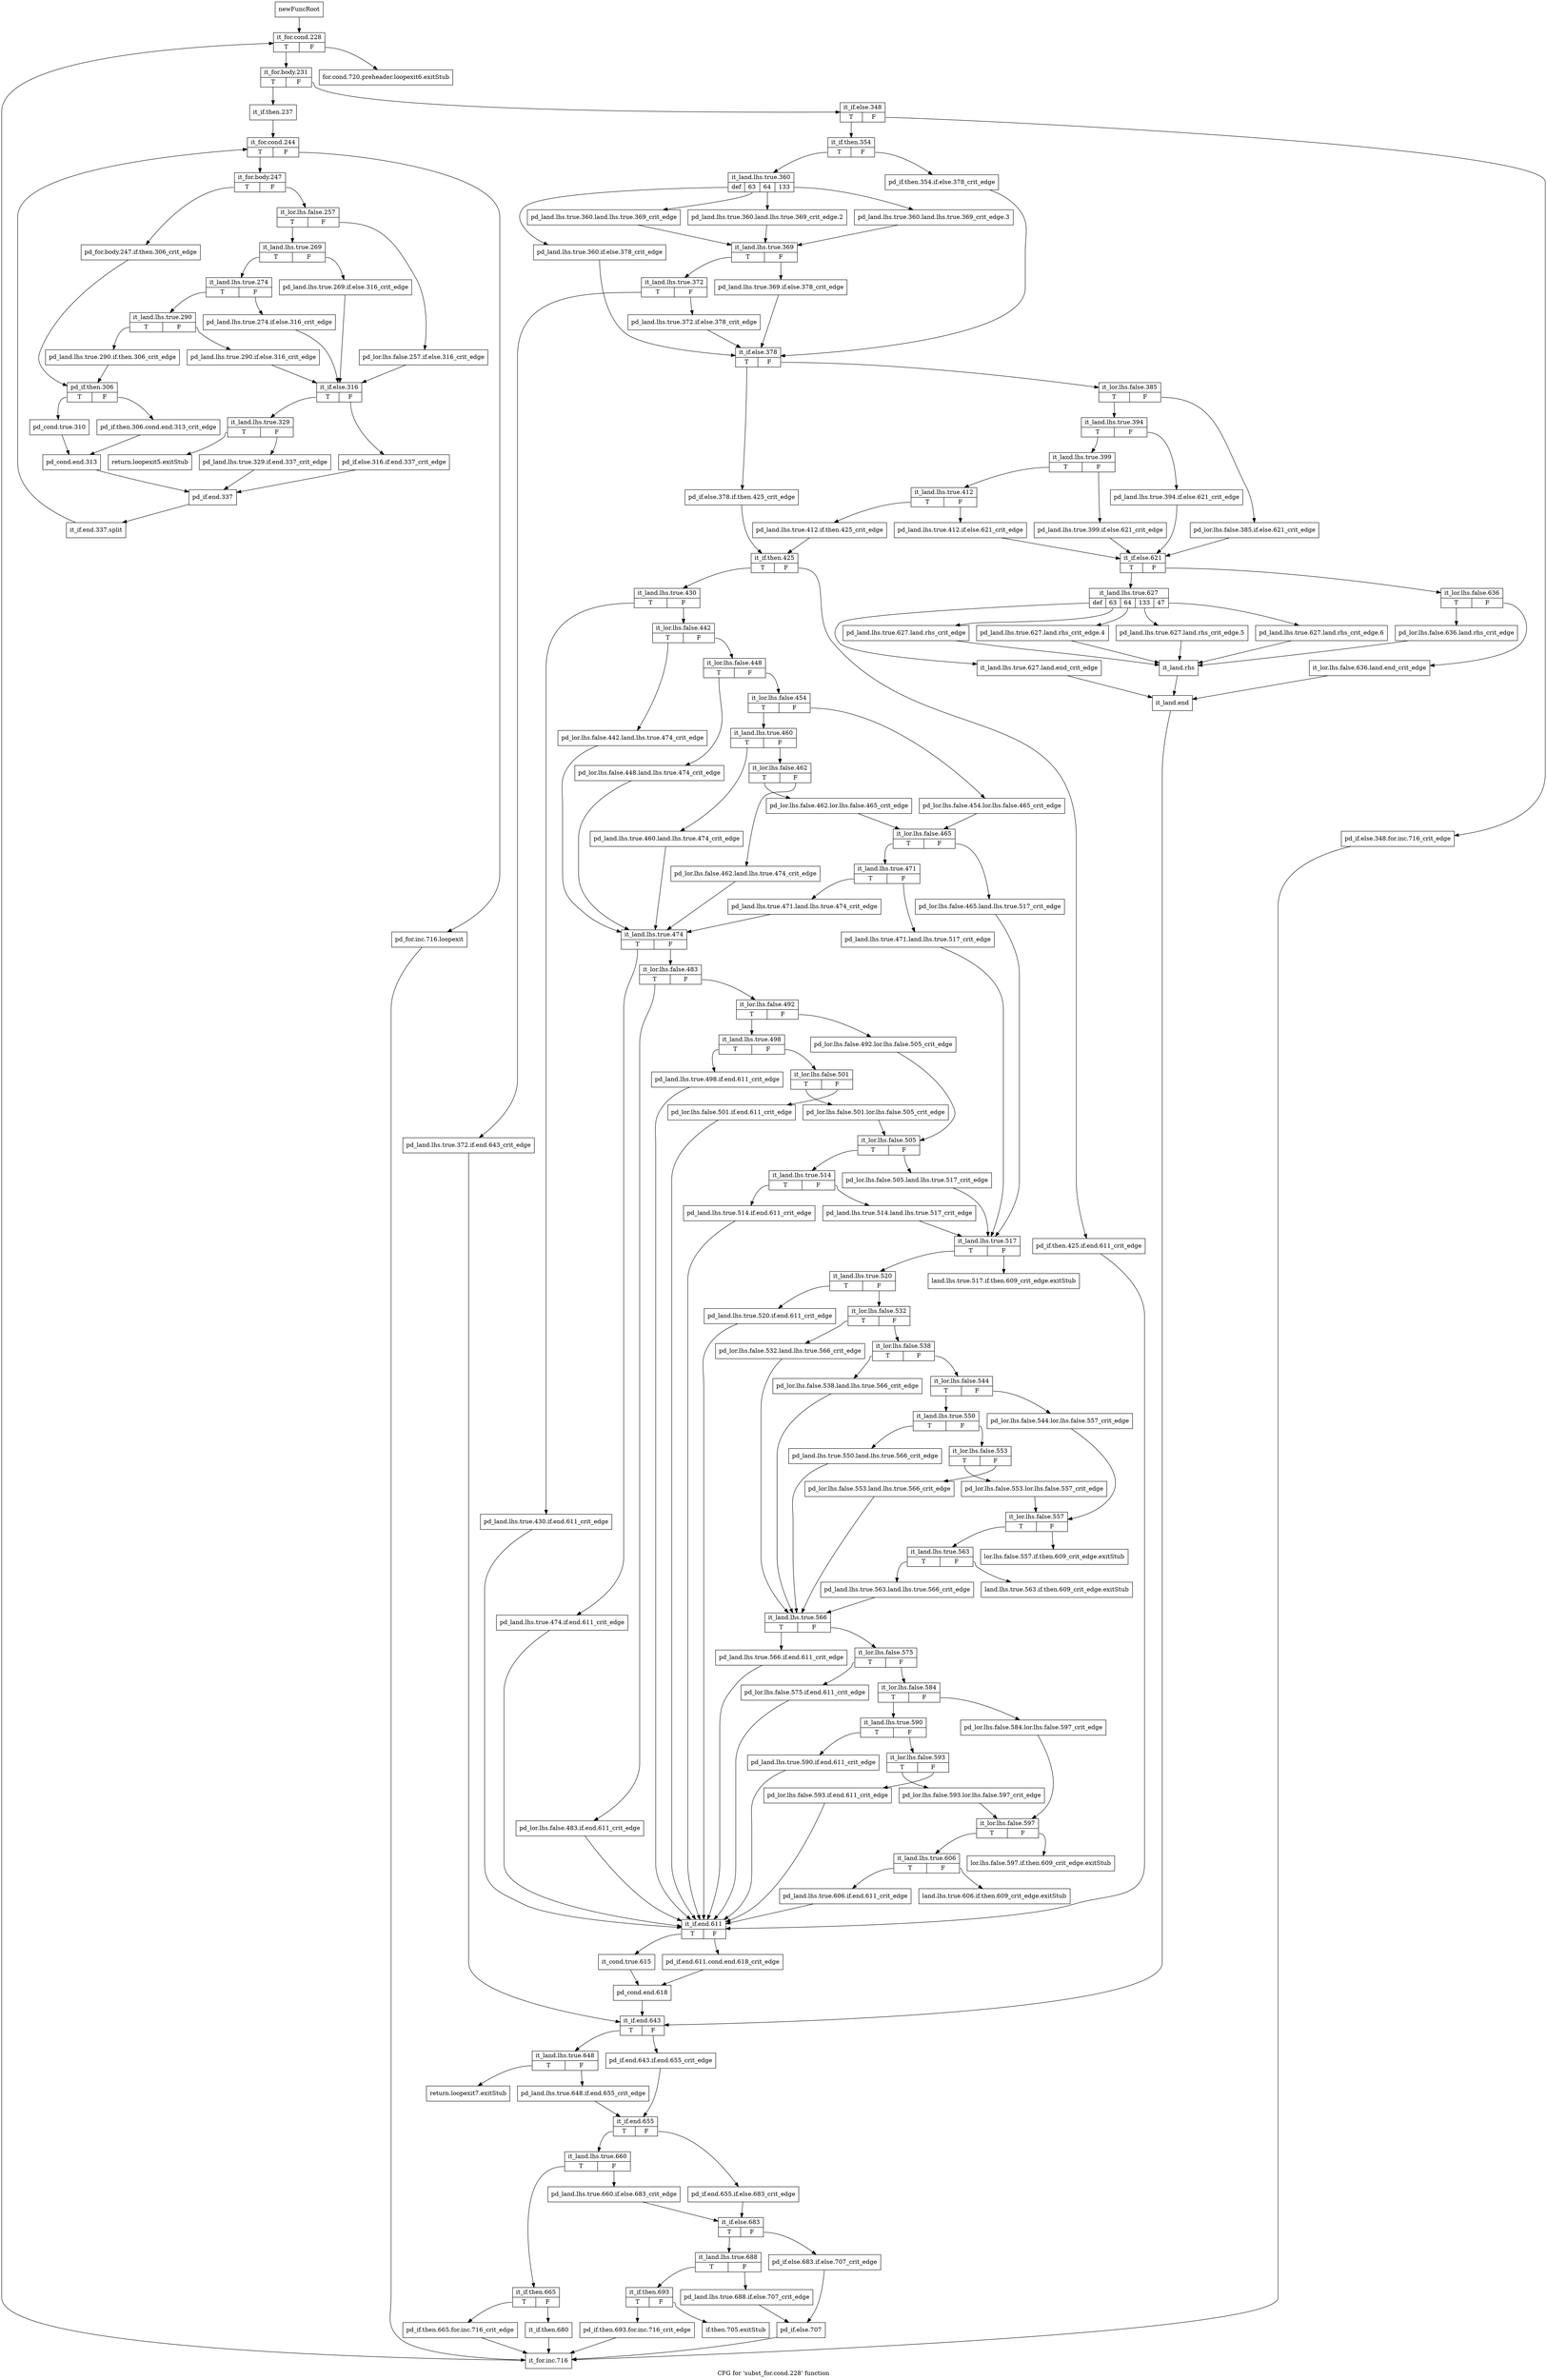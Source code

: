 digraph "CFG for 'subst_for.cond.228' function" {
	label="CFG for 'subst_for.cond.228' function";

	Node0xa624ea0 [shape=record,label="{newFuncRoot}"];
	Node0xa624ea0 -> Node0xa6251c0;
	Node0xa624ef0 [shape=record,label="{for.cond.720.preheader.loopexit6.exitStub}"];
	Node0xa624f40 [shape=record,label="{land.lhs.true.517.if.then.609_crit_edge.exitStub}"];
	Node0xa624f90 [shape=record,label="{lor.lhs.false.557.if.then.609_crit_edge.exitStub}"];
	Node0xa624fe0 [shape=record,label="{land.lhs.true.563.if.then.609_crit_edge.exitStub}"];
	Node0xa625030 [shape=record,label="{lor.lhs.false.597.if.then.609_crit_edge.exitStub}"];
	Node0xa625080 [shape=record,label="{land.lhs.true.606.if.then.609_crit_edge.exitStub}"];
	Node0xa6250d0 [shape=record,label="{return.loopexit7.exitStub}"];
	Node0xa625120 [shape=record,label="{if.then.705.exitStub}"];
	Node0xa625170 [shape=record,label="{return.loopexit5.exitStub}"];
	Node0xa6251c0 [shape=record,label="{it_for.cond.228|{<s0>T|<s1>F}}"];
	Node0xa6251c0:s0 -> Node0xa625210;
	Node0xa6251c0:s1 -> Node0xa624ef0;
	Node0xa625210 [shape=record,label="{it_for.body.231|{<s0>T|<s1>F}}"];
	Node0xa625210:s0 -> Node0xa6279c0;
	Node0xa625210:s1 -> Node0xa625260;
	Node0xa625260 [shape=record,label="{it_if.else.348|{<s0>T|<s1>F}}"];
	Node0xa625260:s0 -> Node0xa625300;
	Node0xa625260:s1 -> Node0xa6252b0;
	Node0xa6252b0 [shape=record,label="{pd_if.else.348.for.inc.716_crit_edge}"];
	Node0xa6252b0 -> Node0xa627ab0;
	Node0xa625300 [shape=record,label="{it_if.then.354|{<s0>T|<s1>F}}"];
	Node0xa625300:s0 -> Node0xa6253a0;
	Node0xa625300:s1 -> Node0xa625350;
	Node0xa625350 [shape=record,label="{pd_if.then.354.if.else.378_crit_edge}"];
	Node0xa625350 -> Node0xa6256c0;
	Node0xa6253a0 [shape=record,label="{it_land.lhs.true.360|{<s0>def|<s1>63|<s2>64|<s3>133}}"];
	Node0xa6253a0:s0 -> Node0xa625670;
	Node0xa6253a0:s1 -> Node0xa625490;
	Node0xa6253a0:s2 -> Node0xa625440;
	Node0xa6253a0:s3 -> Node0xa6253f0;
	Node0xa6253f0 [shape=record,label="{pd_land.lhs.true.360.land.lhs.true.369_crit_edge.3}"];
	Node0xa6253f0 -> Node0xa6254e0;
	Node0xa625440 [shape=record,label="{pd_land.lhs.true.360.land.lhs.true.369_crit_edge.2}"];
	Node0xa625440 -> Node0xa6254e0;
	Node0xa625490 [shape=record,label="{pd_land.lhs.true.360.land.lhs.true.369_crit_edge}"];
	Node0xa625490 -> Node0xa6254e0;
	Node0xa6254e0 [shape=record,label="{it_land.lhs.true.369|{<s0>T|<s1>F}}"];
	Node0xa6254e0:s0 -> Node0xa625580;
	Node0xa6254e0:s1 -> Node0xa625530;
	Node0xa625530 [shape=record,label="{pd_land.lhs.true.369.if.else.378_crit_edge}"];
	Node0xa625530 -> Node0xa6256c0;
	Node0xa625580 [shape=record,label="{it_land.lhs.true.372|{<s0>T|<s1>F}}"];
	Node0xa625580:s0 -> Node0xa625620;
	Node0xa625580:s1 -> Node0xa6255d0;
	Node0xa6255d0 [shape=record,label="{pd_land.lhs.true.372.if.else.378_crit_edge}"];
	Node0xa6255d0 -> Node0xa6256c0;
	Node0xa625620 [shape=record,label="{pd_land.lhs.true.372.if.end.643_crit_edge}"];
	Node0xa625620 -> Node0xa627420;
	Node0xa625670 [shape=record,label="{pd_land.lhs.true.360.if.else.378_crit_edge}"];
	Node0xa625670 -> Node0xa6256c0;
	Node0xa6256c0 [shape=record,label="{it_if.else.378|{<s0>T|<s1>F}}"];
	Node0xa6256c0:s0 -> Node0xa625da0;
	Node0xa6256c0:s1 -> Node0xa625710;
	Node0xa625710 [shape=record,label="{it_lor.lhs.false.385|{<s0>T|<s1>F}}"];
	Node0xa625710:s0 -> Node0xa6257b0;
	Node0xa625710:s1 -> Node0xa625760;
	Node0xa625760 [shape=record,label="{pd_lor.lhs.false.385.if.else.621_crit_edge}"];
	Node0xa625760 -> Node0xa625990;
	Node0xa6257b0 [shape=record,label="{it_land.lhs.true.394|{<s0>T|<s1>F}}"];
	Node0xa6257b0:s0 -> Node0xa625850;
	Node0xa6257b0:s1 -> Node0xa625800;
	Node0xa625800 [shape=record,label="{pd_land.lhs.true.394.if.else.621_crit_edge}"];
	Node0xa625800 -> Node0xa625990;
	Node0xa625850 [shape=record,label="{it_land.lhs.true.399|{<s0>T|<s1>F}}"];
	Node0xa625850:s0 -> Node0xa6258f0;
	Node0xa625850:s1 -> Node0xa6258a0;
	Node0xa6258a0 [shape=record,label="{pd_land.lhs.true.399.if.else.621_crit_edge}"];
	Node0xa6258a0 -> Node0xa625990;
	Node0xa6258f0 [shape=record,label="{it_land.lhs.true.412|{<s0>T|<s1>F}}"];
	Node0xa6258f0:s0 -> Node0xa625d50;
	Node0xa6258f0:s1 -> Node0xa625940;
	Node0xa625940 [shape=record,label="{pd_land.lhs.true.412.if.else.621_crit_edge}"];
	Node0xa625940 -> Node0xa625990;
	Node0xa625990 [shape=record,label="{it_if.else.621|{<s0>T|<s1>F}}"];
	Node0xa625990:s0 -> Node0xa625ad0;
	Node0xa625990:s1 -> Node0xa6259e0;
	Node0xa6259e0 [shape=record,label="{it_lor.lhs.false.636|{<s0>T|<s1>F}}"];
	Node0xa6259e0:s0 -> Node0xa625a80;
	Node0xa6259e0:s1 -> Node0xa625a30;
	Node0xa625a30 [shape=record,label="{it_lor.lhs.false.636.land.end_crit_edge}"];
	Node0xa625a30 -> Node0xa625d00;
	Node0xa625a80 [shape=record,label="{pd_lor.lhs.false.636.land.rhs_crit_edge}"];
	Node0xa625a80 -> Node0xa625c60;
	Node0xa625ad0 [shape=record,label="{it_land.lhs.true.627|{<s0>def|<s1>63|<s2>64|<s3>133|<s4>47}}"];
	Node0xa625ad0:s0 -> Node0xa625cb0;
	Node0xa625ad0:s1 -> Node0xa625c10;
	Node0xa625ad0:s2 -> Node0xa625bc0;
	Node0xa625ad0:s3 -> Node0xa625b70;
	Node0xa625ad0:s4 -> Node0xa625b20;
	Node0xa625b20 [shape=record,label="{pd_land.lhs.true.627.land.rhs_crit_edge.6}"];
	Node0xa625b20 -> Node0xa625c60;
	Node0xa625b70 [shape=record,label="{pd_land.lhs.true.627.land.rhs_crit_edge.5}"];
	Node0xa625b70 -> Node0xa625c60;
	Node0xa625bc0 [shape=record,label="{pd_land.lhs.true.627.land.rhs_crit_edge.4}"];
	Node0xa625bc0 -> Node0xa625c60;
	Node0xa625c10 [shape=record,label="{pd_land.lhs.true.627.land.rhs_crit_edge}"];
	Node0xa625c10 -> Node0xa625c60;
	Node0xa625c60 [shape=record,label="{it_land.rhs}"];
	Node0xa625c60 -> Node0xa625d00;
	Node0xa625cb0 [shape=record,label="{it_land.lhs.true.627.land.end_crit_edge}"];
	Node0xa625cb0 -> Node0xa625d00;
	Node0xa625d00 [shape=record,label="{it_land.end}"];
	Node0xa625d00 -> Node0xa627420;
	Node0xa625d50 [shape=record,label="{pd_land.lhs.true.412.if.then.425_crit_edge}"];
	Node0xa625d50 -> Node0xa625df0;
	Node0xa625da0 [shape=record,label="{pd_if.else.378.if.then.425_crit_edge}"];
	Node0xa625da0 -> Node0xa625df0;
	Node0xa625df0 [shape=record,label="{it_if.then.425|{<s0>T|<s1>F}}"];
	Node0xa625df0:s0 -> Node0xa625e90;
	Node0xa625df0:s1 -> Node0xa625e40;
	Node0xa625e40 [shape=record,label="{pd_if.then.425.if.end.611_crit_edge}"];
	Node0xa625e40 -> Node0xa6272e0;
	Node0xa625e90 [shape=record,label="{it_land.lhs.true.430|{<s0>T|<s1>F}}"];
	Node0xa625e90:s0 -> Node0xa627290;
	Node0xa625e90:s1 -> Node0xa625ee0;
	Node0xa625ee0 [shape=record,label="{it_lor.lhs.false.442|{<s0>T|<s1>F}}"];
	Node0xa625ee0:s0 -> Node0xa626390;
	Node0xa625ee0:s1 -> Node0xa625f30;
	Node0xa625f30 [shape=record,label="{it_lor.lhs.false.448|{<s0>T|<s1>F}}"];
	Node0xa625f30:s0 -> Node0xa626340;
	Node0xa625f30:s1 -> Node0xa625f80;
	Node0xa625f80 [shape=record,label="{it_lor.lhs.false.454|{<s0>T|<s1>F}}"];
	Node0xa625f80:s0 -> Node0xa626020;
	Node0xa625f80:s1 -> Node0xa625fd0;
	Node0xa625fd0 [shape=record,label="{pd_lor.lhs.false.454.lor.lhs.false.465_crit_edge}"];
	Node0xa625fd0 -> Node0xa626160;
	Node0xa626020 [shape=record,label="{it_land.lhs.true.460|{<s0>T|<s1>F}}"];
	Node0xa626020:s0 -> Node0xa6262f0;
	Node0xa626020:s1 -> Node0xa626070;
	Node0xa626070 [shape=record,label="{it_lor.lhs.false.462|{<s0>T|<s1>F}}"];
	Node0xa626070:s0 -> Node0xa626110;
	Node0xa626070:s1 -> Node0xa6260c0;
	Node0xa6260c0 [shape=record,label="{pd_lor.lhs.false.462.land.lhs.true.474_crit_edge}"];
	Node0xa6260c0 -> Node0xa6263e0;
	Node0xa626110 [shape=record,label="{pd_lor.lhs.false.462.lor.lhs.false.465_crit_edge}"];
	Node0xa626110 -> Node0xa626160;
	Node0xa626160 [shape=record,label="{it_lor.lhs.false.465|{<s0>T|<s1>F}}"];
	Node0xa626160:s0 -> Node0xa626200;
	Node0xa626160:s1 -> Node0xa6261b0;
	Node0xa6261b0 [shape=record,label="{pd_lor.lhs.false.465.land.lhs.true.517_crit_edge}"];
	Node0xa6261b0 -> Node0xa6267a0;
	Node0xa626200 [shape=record,label="{it_land.lhs.true.471|{<s0>T|<s1>F}}"];
	Node0xa626200:s0 -> Node0xa6262a0;
	Node0xa626200:s1 -> Node0xa626250;
	Node0xa626250 [shape=record,label="{pd_land.lhs.true.471.land.lhs.true.517_crit_edge}"];
	Node0xa626250 -> Node0xa6267a0;
	Node0xa6262a0 [shape=record,label="{pd_land.lhs.true.471.land.lhs.true.474_crit_edge}"];
	Node0xa6262a0 -> Node0xa6263e0;
	Node0xa6262f0 [shape=record,label="{pd_land.lhs.true.460.land.lhs.true.474_crit_edge}"];
	Node0xa6262f0 -> Node0xa6263e0;
	Node0xa626340 [shape=record,label="{pd_lor.lhs.false.448.land.lhs.true.474_crit_edge}"];
	Node0xa626340 -> Node0xa6263e0;
	Node0xa626390 [shape=record,label="{pd_lor.lhs.false.442.land.lhs.true.474_crit_edge}"];
	Node0xa626390 -> Node0xa6263e0;
	Node0xa6263e0 [shape=record,label="{it_land.lhs.true.474|{<s0>T|<s1>F}}"];
	Node0xa6263e0:s0 -> Node0xa627240;
	Node0xa6263e0:s1 -> Node0xa626430;
	Node0xa626430 [shape=record,label="{it_lor.lhs.false.483|{<s0>T|<s1>F}}"];
	Node0xa626430:s0 -> Node0xa6271f0;
	Node0xa626430:s1 -> Node0xa626480;
	Node0xa626480 [shape=record,label="{it_lor.lhs.false.492|{<s0>T|<s1>F}}"];
	Node0xa626480:s0 -> Node0xa626520;
	Node0xa626480:s1 -> Node0xa6264d0;
	Node0xa6264d0 [shape=record,label="{pd_lor.lhs.false.492.lor.lhs.false.505_crit_edge}"];
	Node0xa6264d0 -> Node0xa626660;
	Node0xa626520 [shape=record,label="{it_land.lhs.true.498|{<s0>T|<s1>F}}"];
	Node0xa626520:s0 -> Node0xa6271a0;
	Node0xa626520:s1 -> Node0xa626570;
	Node0xa626570 [shape=record,label="{it_lor.lhs.false.501|{<s0>T|<s1>F}}"];
	Node0xa626570:s0 -> Node0xa626610;
	Node0xa626570:s1 -> Node0xa6265c0;
	Node0xa6265c0 [shape=record,label="{pd_lor.lhs.false.501.if.end.611_crit_edge}"];
	Node0xa6265c0 -> Node0xa6272e0;
	Node0xa626610 [shape=record,label="{pd_lor.lhs.false.501.lor.lhs.false.505_crit_edge}"];
	Node0xa626610 -> Node0xa626660;
	Node0xa626660 [shape=record,label="{it_lor.lhs.false.505|{<s0>T|<s1>F}}"];
	Node0xa626660:s0 -> Node0xa626700;
	Node0xa626660:s1 -> Node0xa6266b0;
	Node0xa6266b0 [shape=record,label="{pd_lor.lhs.false.505.land.lhs.true.517_crit_edge}"];
	Node0xa6266b0 -> Node0xa6267a0;
	Node0xa626700 [shape=record,label="{it_land.lhs.true.514|{<s0>T|<s1>F}}"];
	Node0xa626700:s0 -> Node0xa627150;
	Node0xa626700:s1 -> Node0xa626750;
	Node0xa626750 [shape=record,label="{pd_land.lhs.true.514.land.lhs.true.517_crit_edge}"];
	Node0xa626750 -> Node0xa6267a0;
	Node0xa6267a0 [shape=record,label="{it_land.lhs.true.517|{<s0>T|<s1>F}}"];
	Node0xa6267a0:s0 -> Node0xa6267f0;
	Node0xa6267a0:s1 -> Node0xa624f40;
	Node0xa6267f0 [shape=record,label="{it_land.lhs.true.520|{<s0>T|<s1>F}}"];
	Node0xa6267f0:s0 -> Node0xa627100;
	Node0xa6267f0:s1 -> Node0xa626840;
	Node0xa626840 [shape=record,label="{it_lor.lhs.false.532|{<s0>T|<s1>F}}"];
	Node0xa626840:s0 -> Node0xa626c50;
	Node0xa626840:s1 -> Node0xa626890;
	Node0xa626890 [shape=record,label="{it_lor.lhs.false.538|{<s0>T|<s1>F}}"];
	Node0xa626890:s0 -> Node0xa626c00;
	Node0xa626890:s1 -> Node0xa6268e0;
	Node0xa6268e0 [shape=record,label="{it_lor.lhs.false.544|{<s0>T|<s1>F}}"];
	Node0xa6268e0:s0 -> Node0xa626980;
	Node0xa6268e0:s1 -> Node0xa626930;
	Node0xa626930 [shape=record,label="{pd_lor.lhs.false.544.lor.lhs.false.557_crit_edge}"];
	Node0xa626930 -> Node0xa626ac0;
	Node0xa626980 [shape=record,label="{it_land.lhs.true.550|{<s0>T|<s1>F}}"];
	Node0xa626980:s0 -> Node0xa626bb0;
	Node0xa626980:s1 -> Node0xa6269d0;
	Node0xa6269d0 [shape=record,label="{it_lor.lhs.false.553|{<s0>T|<s1>F}}"];
	Node0xa6269d0:s0 -> Node0xa626a70;
	Node0xa6269d0:s1 -> Node0xa626a20;
	Node0xa626a20 [shape=record,label="{pd_lor.lhs.false.553.land.lhs.true.566_crit_edge}"];
	Node0xa626a20 -> Node0xa626ca0;
	Node0xa626a70 [shape=record,label="{pd_lor.lhs.false.553.lor.lhs.false.557_crit_edge}"];
	Node0xa626a70 -> Node0xa626ac0;
	Node0xa626ac0 [shape=record,label="{it_lor.lhs.false.557|{<s0>T|<s1>F}}"];
	Node0xa626ac0:s0 -> Node0xa626b10;
	Node0xa626ac0:s1 -> Node0xa624f90;
	Node0xa626b10 [shape=record,label="{it_land.lhs.true.563|{<s0>T|<s1>F}}"];
	Node0xa626b10:s0 -> Node0xa626b60;
	Node0xa626b10:s1 -> Node0xa624fe0;
	Node0xa626b60 [shape=record,label="{pd_land.lhs.true.563.land.lhs.true.566_crit_edge}"];
	Node0xa626b60 -> Node0xa626ca0;
	Node0xa626bb0 [shape=record,label="{pd_land.lhs.true.550.land.lhs.true.566_crit_edge}"];
	Node0xa626bb0 -> Node0xa626ca0;
	Node0xa626c00 [shape=record,label="{pd_lor.lhs.false.538.land.lhs.true.566_crit_edge}"];
	Node0xa626c00 -> Node0xa626ca0;
	Node0xa626c50 [shape=record,label="{pd_lor.lhs.false.532.land.lhs.true.566_crit_edge}"];
	Node0xa626c50 -> Node0xa626ca0;
	Node0xa626ca0 [shape=record,label="{it_land.lhs.true.566|{<s0>T|<s1>F}}"];
	Node0xa626ca0:s0 -> Node0xa6270b0;
	Node0xa626ca0:s1 -> Node0xa626cf0;
	Node0xa626cf0 [shape=record,label="{it_lor.lhs.false.575|{<s0>T|<s1>F}}"];
	Node0xa626cf0:s0 -> Node0xa627060;
	Node0xa626cf0:s1 -> Node0xa626d40;
	Node0xa626d40 [shape=record,label="{it_lor.lhs.false.584|{<s0>T|<s1>F}}"];
	Node0xa626d40:s0 -> Node0xa626de0;
	Node0xa626d40:s1 -> Node0xa626d90;
	Node0xa626d90 [shape=record,label="{pd_lor.lhs.false.584.lor.lhs.false.597_crit_edge}"];
	Node0xa626d90 -> Node0xa626f20;
	Node0xa626de0 [shape=record,label="{it_land.lhs.true.590|{<s0>T|<s1>F}}"];
	Node0xa626de0:s0 -> Node0xa627010;
	Node0xa626de0:s1 -> Node0xa626e30;
	Node0xa626e30 [shape=record,label="{it_lor.lhs.false.593|{<s0>T|<s1>F}}"];
	Node0xa626e30:s0 -> Node0xa626ed0;
	Node0xa626e30:s1 -> Node0xa626e80;
	Node0xa626e80 [shape=record,label="{pd_lor.lhs.false.593.if.end.611_crit_edge}"];
	Node0xa626e80 -> Node0xa6272e0;
	Node0xa626ed0 [shape=record,label="{pd_lor.lhs.false.593.lor.lhs.false.597_crit_edge}"];
	Node0xa626ed0 -> Node0xa626f20;
	Node0xa626f20 [shape=record,label="{it_lor.lhs.false.597|{<s0>T|<s1>F}}"];
	Node0xa626f20:s0 -> Node0xa626f70;
	Node0xa626f20:s1 -> Node0xa625030;
	Node0xa626f70 [shape=record,label="{it_land.lhs.true.606|{<s0>T|<s1>F}}"];
	Node0xa626f70:s0 -> Node0xa626fc0;
	Node0xa626f70:s1 -> Node0xa625080;
	Node0xa626fc0 [shape=record,label="{pd_land.lhs.true.606.if.end.611_crit_edge}"];
	Node0xa626fc0 -> Node0xa6272e0;
	Node0xa627010 [shape=record,label="{pd_land.lhs.true.590.if.end.611_crit_edge}"];
	Node0xa627010 -> Node0xa6272e0;
	Node0xa627060 [shape=record,label="{pd_lor.lhs.false.575.if.end.611_crit_edge}"];
	Node0xa627060 -> Node0xa6272e0;
	Node0xa6270b0 [shape=record,label="{pd_land.lhs.true.566.if.end.611_crit_edge}"];
	Node0xa6270b0 -> Node0xa6272e0;
	Node0xa627100 [shape=record,label="{pd_land.lhs.true.520.if.end.611_crit_edge}"];
	Node0xa627100 -> Node0xa6272e0;
	Node0xa627150 [shape=record,label="{pd_land.lhs.true.514.if.end.611_crit_edge}"];
	Node0xa627150 -> Node0xa6272e0;
	Node0xa6271a0 [shape=record,label="{pd_land.lhs.true.498.if.end.611_crit_edge}"];
	Node0xa6271a0 -> Node0xa6272e0;
	Node0xa6271f0 [shape=record,label="{pd_lor.lhs.false.483.if.end.611_crit_edge}"];
	Node0xa6271f0 -> Node0xa6272e0;
	Node0xa627240 [shape=record,label="{pd_land.lhs.true.474.if.end.611_crit_edge}"];
	Node0xa627240 -> Node0xa6272e0;
	Node0xa627290 [shape=record,label="{pd_land.lhs.true.430.if.end.611_crit_edge}"];
	Node0xa627290 -> Node0xa6272e0;
	Node0xa6272e0 [shape=record,label="{it_if.end.611|{<s0>T|<s1>F}}"];
	Node0xa6272e0:s0 -> Node0xa627380;
	Node0xa6272e0:s1 -> Node0xa627330;
	Node0xa627330 [shape=record,label="{pd_if.end.611.cond.end.618_crit_edge}"];
	Node0xa627330 -> Node0xa6273d0;
	Node0xa627380 [shape=record,label="{it_cond.true.615}"];
	Node0xa627380 -> Node0xa6273d0;
	Node0xa6273d0 [shape=record,label="{pd_cond.end.618}"];
	Node0xa6273d0 -> Node0xa627420;
	Node0xa627420 [shape=record,label="{it_if.end.643|{<s0>T|<s1>F}}"];
	Node0xa627420:s0 -> Node0xa6274c0;
	Node0xa627420:s1 -> Node0xa627470;
	Node0xa627470 [shape=record,label="{pd_if.end.643.if.end.655_crit_edge}"];
	Node0xa627470 -> Node0xa627560;
	Node0xa6274c0 [shape=record,label="{it_land.lhs.true.648|{<s0>T|<s1>F}}"];
	Node0xa6274c0:s0 -> Node0xa6250d0;
	Node0xa6274c0:s1 -> Node0xa627510;
	Node0xa627510 [shape=record,label="{pd_land.lhs.true.648.if.end.655_crit_edge}"];
	Node0xa627510 -> Node0xa627560;
	Node0xa627560 [shape=record,label="{it_if.end.655|{<s0>T|<s1>F}}"];
	Node0xa627560:s0 -> Node0xa627600;
	Node0xa627560:s1 -> Node0xa6275b0;
	Node0xa6275b0 [shape=record,label="{pd_if.end.655.if.else.683_crit_edge}"];
	Node0xa6275b0 -> Node0xa6276a0;
	Node0xa627600 [shape=record,label="{it_land.lhs.true.660|{<s0>T|<s1>F}}"];
	Node0xa627600:s0 -> Node0xa6278d0;
	Node0xa627600:s1 -> Node0xa627650;
	Node0xa627650 [shape=record,label="{pd_land.lhs.true.660.if.else.683_crit_edge}"];
	Node0xa627650 -> Node0xa6276a0;
	Node0xa6276a0 [shape=record,label="{it_if.else.683|{<s0>T|<s1>F}}"];
	Node0xa6276a0:s0 -> Node0xa627740;
	Node0xa6276a0:s1 -> Node0xa6276f0;
	Node0xa6276f0 [shape=record,label="{pd_if.else.683.if.else.707_crit_edge}"];
	Node0xa6276f0 -> Node0xa6277e0;
	Node0xa627740 [shape=record,label="{it_land.lhs.true.688|{<s0>T|<s1>F}}"];
	Node0xa627740:s0 -> Node0xa627830;
	Node0xa627740:s1 -> Node0xa627790;
	Node0xa627790 [shape=record,label="{pd_land.lhs.true.688.if.else.707_crit_edge}"];
	Node0xa627790 -> Node0xa6277e0;
	Node0xa6277e0 [shape=record,label="{pd_if.else.707}"];
	Node0xa6277e0 -> Node0xa627ab0;
	Node0xa627830 [shape=record,label="{it_if.then.693|{<s0>T|<s1>F}}"];
	Node0xa627830:s0 -> Node0xa627880;
	Node0xa627830:s1 -> Node0xa625120;
	Node0xa627880 [shape=record,label="{pd_if.then.693.for.inc.716_crit_edge}"];
	Node0xa627880 -> Node0xa627ab0;
	Node0xa6278d0 [shape=record,label="{it_if.then.665|{<s0>T|<s1>F}}"];
	Node0xa6278d0:s0 -> Node0xa627970;
	Node0xa6278d0:s1 -> Node0xa627920;
	Node0xa627920 [shape=record,label="{it_if.then.680}"];
	Node0xa627920 -> Node0xa627ab0;
	Node0xa627970 [shape=record,label="{pd_if.then.665.for.inc.716_crit_edge}"];
	Node0xa627970 -> Node0xa627ab0;
	Node0xa6279c0 [shape=record,label="{it_if.then.237}"];
	Node0xa6279c0 -> Node0xa627a10;
	Node0xa627a10 [shape=record,label="{it_for.cond.244|{<s0>T|<s1>F}}"];
	Node0xa627a10:s0 -> Node0xa627b00;
	Node0xa627a10:s1 -> Node0xa627a60;
	Node0xa627a60 [shape=record,label="{pd_for.inc.716.loopexit}"];
	Node0xa627a60 -> Node0xa627ab0;
	Node0xa627ab0 [shape=record,label="{it_for.inc.716}"];
	Node0xa627ab0 -> Node0xa6251c0;
	Node0xa627b00 [shape=record,label="{it_for.body.247|{<s0>T|<s1>F}}"];
	Node0xa627b00:s0 -> Node0xa627f60;
	Node0xa627b00:s1 -> Node0xa627b50;
	Node0xa627b50 [shape=record,label="{it_lor.lhs.false.257|{<s0>T|<s1>F}}"];
	Node0xa627b50:s0 -> Node0xa627bf0;
	Node0xa627b50:s1 -> Node0xa627ba0;
	Node0xa627ba0 [shape=record,label="{pd_lor.lhs.false.257.if.else.316_crit_edge}"];
	Node0xa627ba0 -> Node0xa627dd0;
	Node0xa627bf0 [shape=record,label="{it_land.lhs.true.269|{<s0>T|<s1>F}}"];
	Node0xa627bf0:s0 -> Node0xa627c90;
	Node0xa627bf0:s1 -> Node0xa627c40;
	Node0xa627c40 [shape=record,label="{pd_land.lhs.true.269.if.else.316_crit_edge}"];
	Node0xa627c40 -> Node0xa627dd0;
	Node0xa627c90 [shape=record,label="{it_land.lhs.true.274|{<s0>T|<s1>F}}"];
	Node0xa627c90:s0 -> Node0xa627d30;
	Node0xa627c90:s1 -> Node0xa627ce0;
	Node0xa627ce0 [shape=record,label="{pd_land.lhs.true.274.if.else.316_crit_edge}"];
	Node0xa627ce0 -> Node0xa627dd0;
	Node0xa627d30 [shape=record,label="{it_land.lhs.true.290|{<s0>T|<s1>F}}"];
	Node0xa627d30:s0 -> Node0xa627f10;
	Node0xa627d30:s1 -> Node0xa627d80;
	Node0xa627d80 [shape=record,label="{pd_land.lhs.true.290.if.else.316_crit_edge}"];
	Node0xa627d80 -> Node0xa627dd0;
	Node0xa627dd0 [shape=record,label="{it_if.else.316|{<s0>T|<s1>F}}"];
	Node0xa627dd0:s0 -> Node0xa627e70;
	Node0xa627dd0:s1 -> Node0xa627e20;
	Node0xa627e20 [shape=record,label="{pd_if.else.316.if.end.337_crit_edge}"];
	Node0xa627e20 -> Node0xa6280f0;
	Node0xa627e70 [shape=record,label="{it_land.lhs.true.329|{<s0>T|<s1>F}}"];
	Node0xa627e70:s0 -> Node0xa625170;
	Node0xa627e70:s1 -> Node0xa627ec0;
	Node0xa627ec0 [shape=record,label="{pd_land.lhs.true.329.if.end.337_crit_edge}"];
	Node0xa627ec0 -> Node0xa6280f0;
	Node0xa627f10 [shape=record,label="{pd_land.lhs.true.290.if.then.306_crit_edge}"];
	Node0xa627f10 -> Node0xa627fb0;
	Node0xa627f60 [shape=record,label="{pd_for.body.247.if.then.306_crit_edge}"];
	Node0xa627f60 -> Node0xa627fb0;
	Node0xa627fb0 [shape=record,label="{pd_if.then.306|{<s0>T|<s1>F}}"];
	Node0xa627fb0:s0 -> Node0xa628050;
	Node0xa627fb0:s1 -> Node0xa628000;
	Node0xa628000 [shape=record,label="{pd_if.then.306.cond.end.313_crit_edge}"];
	Node0xa628000 -> Node0xa6280a0;
	Node0xa628050 [shape=record,label="{pd_cond.true.310}"];
	Node0xa628050 -> Node0xa6280a0;
	Node0xa6280a0 [shape=record,label="{pd_cond.end.313}"];
	Node0xa6280a0 -> Node0xa6280f0;
	Node0xa6280f0 [shape=record,label="{pd_if.end.337}"];
	Node0xa6280f0 -> Node0xf2d3700;
	Node0xf2d3700 [shape=record,label="{it_if.end.337.split}"];
	Node0xf2d3700 -> Node0xa627a10;
}
